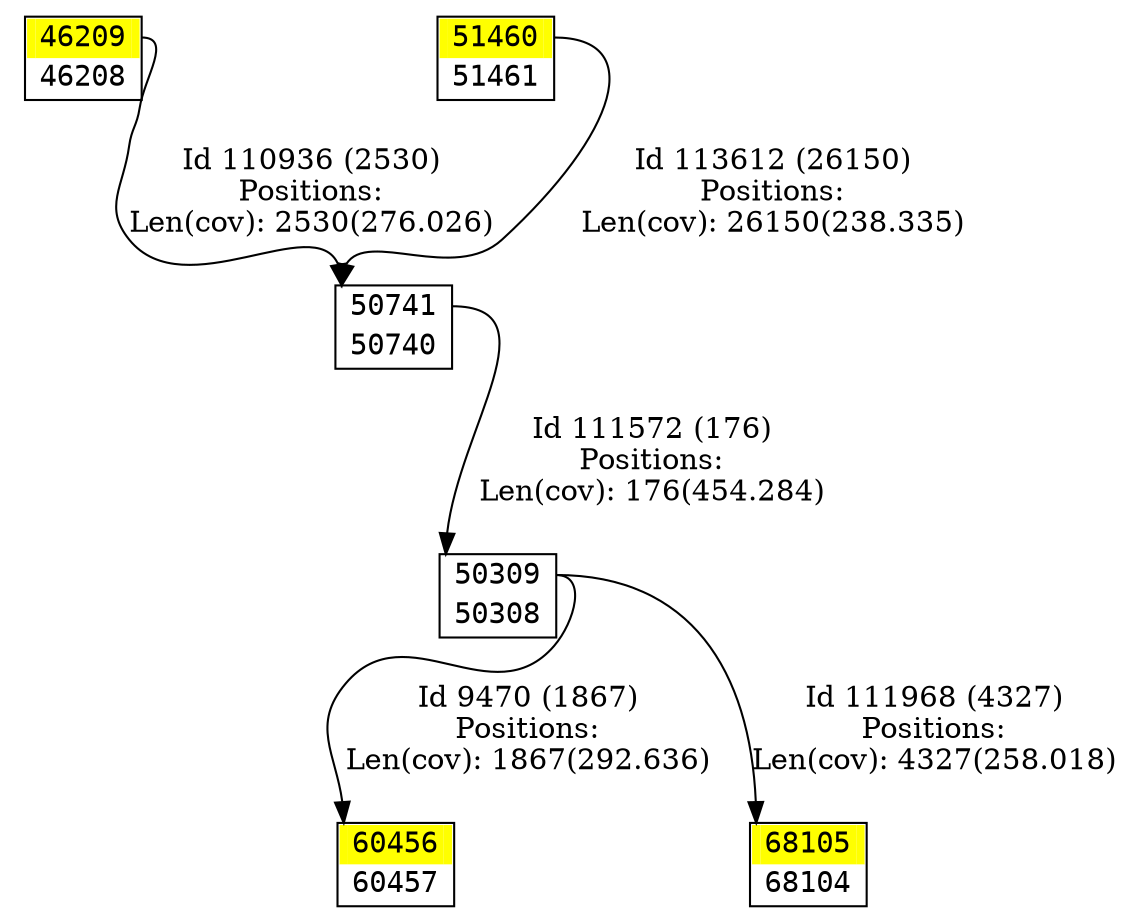 digraph graph_picture {
node[fontname=<Courier> ,penwidth=<1.8> ,shape=<plaintext> ]
vertex_46208_46209[label=<<TABLE BORDER="1" CELLSPACING="0" >
<TR><TD BORDER="0" PORT = "port_46209_in" color="yellow" bgcolor="yellow" ></TD><TD BORDER="0" color="yellow" bgcolor="yellow" >46209</TD><TD BORDER="0" PORT = "port_46209_out" color="yellow" bgcolor="yellow" ></TD></TR>
<TR><TD BORDER="0" PORT = "port_46208_out" color="white" bgcolor="white" ></TD><TD BORDER="0" color="white" bgcolor="white" >46208</TD><TD BORDER="0" PORT = "port_46208_in" color="white" bgcolor="white" ></TD></TR>
</TABLE>> ,color=<black> ,URL=</vertex/46209.svg> ]
vertex_50308_50309[label=<<TABLE BORDER="1" CELLSPACING="0" >
<TR><TD BORDER="0" PORT = "port_50309_in" color="white" bgcolor="white" ></TD><TD BORDER="0" color="white" bgcolor="white" >50309</TD><TD BORDER="0" PORT = "port_50309_out" color="white" bgcolor="white" ></TD></TR>
<TR><TD BORDER="0" PORT = "port_50308_out" color="white" bgcolor="white" ></TD><TD BORDER="0" color="white" bgcolor="white" >50308</TD><TD BORDER="0" PORT = "port_50308_in" color="white" bgcolor="white" ></TD></TR>
</TABLE>> ,color=<black> ,URL=</vertex/50309.svg> ]
vertex_50740_50741[label=<<TABLE BORDER="1" CELLSPACING="0" >
<TR><TD BORDER="0" PORT = "port_50741_in" color="white" bgcolor="white" ></TD><TD BORDER="0" color="white" bgcolor="white" >50741</TD><TD BORDER="0" PORT = "port_50741_out" color="white" bgcolor="white" ></TD></TR>
<TR><TD BORDER="0" PORT = "port_50740_out" color="white" bgcolor="white" ></TD><TD BORDER="0" color="white" bgcolor="white" >50740</TD><TD BORDER="0" PORT = "port_50740_in" color="white" bgcolor="white" ></TD></TR>
</TABLE>> ,color=<black> ,URL=</vertex/50741.svg> ]
vertex_51460_51461[label=<<TABLE BORDER="1" CELLSPACING="0" >
<TR><TD BORDER="0" PORT = "port_51460_in" color="yellow" bgcolor="yellow" ></TD><TD BORDER="0" color="yellow" bgcolor="yellow" >51460</TD><TD BORDER="0" PORT = "port_51460_out" color="yellow" bgcolor="yellow" ></TD></TR>
<TR><TD BORDER="0" PORT = "port_51461_out" color="white" bgcolor="white" ></TD><TD BORDER="0" color="white" bgcolor="white" >51461</TD><TD BORDER="0" PORT = "port_51461_in" color="white" bgcolor="white" ></TD></TR>
</TABLE>> ,color=<black> ,URL=</vertex/51460.svg> ]
vertex_60456_60457[label=<<TABLE BORDER="1" CELLSPACING="0" >
<TR><TD BORDER="0" PORT = "port_60456_in" color="yellow" bgcolor="yellow" ></TD><TD BORDER="0" color="yellow" bgcolor="yellow" >60456</TD><TD BORDER="0" PORT = "port_60456_out" color="yellow" bgcolor="yellow" ></TD></TR>
<TR><TD BORDER="0" PORT = "port_60457_out" color="white" bgcolor="white" ></TD><TD BORDER="0" color="white" bgcolor="white" >60457</TD><TD BORDER="0" PORT = "port_60457_in" color="white" bgcolor="white" ></TD></TR>
</TABLE>> ,color=<black> ,URL=</vertex/60456.svg> ]
vertex_68104_68105[label=<<TABLE BORDER="1" CELLSPACING="0" >
<TR><TD BORDER="0" PORT = "port_68105_in" color="yellow" bgcolor="yellow" ></TD><TD BORDER="0" color="yellow" bgcolor="yellow" >68105</TD><TD BORDER="0" PORT = "port_68105_out" color="yellow" bgcolor="yellow" ></TD></TR>
<TR><TD BORDER="0" PORT = "port_68104_out" color="white" bgcolor="white" ></TD><TD BORDER="0" color="white" bgcolor="white" >68104</TD><TD BORDER="0" PORT = "port_68104_in" color="white" bgcolor="white" ></TD></TR>
</TABLE>> ,color=<black> ,URL=</vertex/68105.svg> ]
vertex_50308_50309:port_50309_out->vertex_60456_60457:port_60456_in[label="Id 9470 (1867)\nPositions:\nLen(cov): 1867(292.636)" ,color=<black> ]
vertex_46208_46209:port_46209_out->vertex_50740_50741:port_50741_in[label="Id 110936 (2530)\nPositions:\nLen(cov): 2530(276.026)" ,color=<black> ]
vertex_50740_50741:port_50741_out->vertex_50308_50309:port_50309_in[label="Id 111572 (176)\nPositions:\nLen(cov): 176(454.284)" ,color=<black> ]
vertex_50308_50309:port_50309_out->vertex_68104_68105:port_68105_in[label="Id 111968 (4327)\nPositions:\nLen(cov): 4327(258.018)" ,color=<black> ]
vertex_51460_51461:port_51460_out->vertex_50740_50741:port_50741_in[label="Id 113612 (26150)\nPositions:\nLen(cov): 26150(238.335)" ,color=<black> ]
}
